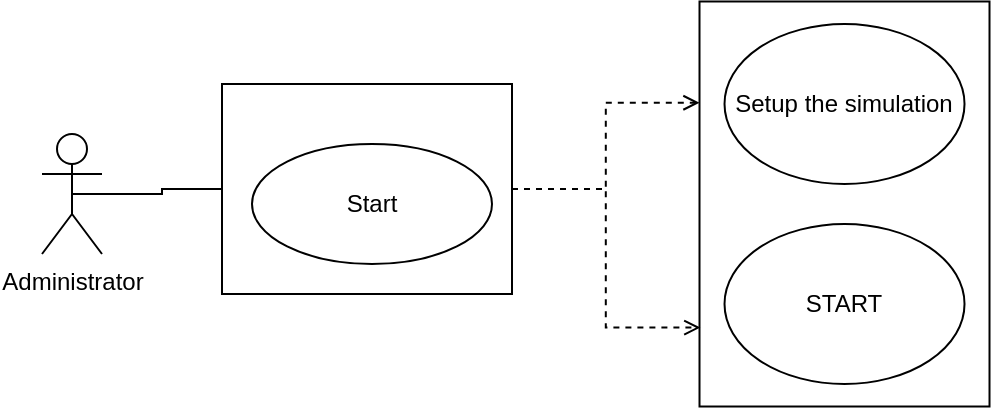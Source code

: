 <mxfile version="26.2.10">
  <diagram name="Pagină-1" id="bUPrMf2DZysh9TfSNZ8I">
    <mxGraphModel dx="927" dy="1660" grid="1" gridSize="10" guides="1" tooltips="1" connect="1" arrows="1" fold="1" page="1" pageScale="1" pageWidth="827" pageHeight="1169" math="0" shadow="0">
      <root>
        <mxCell id="0" />
        <mxCell id="1" parent="0" />
        <mxCell id="qmSy-Oy0e71p0wOUxL54-1" style="edgeStyle=orthogonalEdgeStyle;rounded=0;orthogonalLoop=1;jettySize=auto;html=1;exitX=0.5;exitY=0.5;exitDx=0;exitDy=0;exitPerimeter=0;entryX=0.5;entryY=1;entryDx=0;entryDy=0;endArrow=none;startFill=0;" edge="1" parent="1" source="qmSy-Oy0e71p0wOUxL54-2" target="qmSy-Oy0e71p0wOUxL54-3">
          <mxGeometry relative="1" as="geometry" />
        </mxCell>
        <mxCell id="qmSy-Oy0e71p0wOUxL54-2" value="Administrator" style="shape=umlActor;verticalLabelPosition=bottom;verticalAlign=top;html=1;outlineConnect=0;" vertex="1" parent="1">
          <mxGeometry x="200" y="15" width="30" height="60" as="geometry" />
        </mxCell>
        <mxCell id="qmSy-Oy0e71p0wOUxL54-35" style="edgeStyle=orthogonalEdgeStyle;rounded=0;orthogonalLoop=1;jettySize=auto;html=1;exitX=0.5;exitY=0;exitDx=0;exitDy=0;entryX=0.25;entryY=1;entryDx=0;entryDy=0;dashed=1;endArrow=open;endFill=0;" edge="1" parent="1" source="qmSy-Oy0e71p0wOUxL54-3" target="qmSy-Oy0e71p0wOUxL54-32">
          <mxGeometry relative="1" as="geometry" />
        </mxCell>
        <mxCell id="qmSy-Oy0e71p0wOUxL54-3" value="" style="rounded=0;whiteSpace=wrap;html=1;rotation=90;" vertex="1" parent="1">
          <mxGeometry x="310" y="-30" width="105" height="145" as="geometry" />
        </mxCell>
        <mxCell id="qmSy-Oy0e71p0wOUxL54-6" value="Start" style="ellipse;whiteSpace=wrap;html=1;" vertex="1" parent="1">
          <mxGeometry x="305" y="20" width="120" height="60" as="geometry" />
        </mxCell>
        <mxCell id="qmSy-Oy0e71p0wOUxL54-32" value="" style="rounded=0;whiteSpace=wrap;html=1;rotation=90;" vertex="1" parent="1">
          <mxGeometry x="500" y="-22.5" width="202.51" height="145" as="geometry" />
        </mxCell>
        <mxCell id="qmSy-Oy0e71p0wOUxL54-33" value="START" style="ellipse;whiteSpace=wrap;html=1;" vertex="1" parent="1">
          <mxGeometry x="541.26" y="60" width="120" height="80" as="geometry" />
        </mxCell>
        <mxCell id="qmSy-Oy0e71p0wOUxL54-34" value="Setup the simulation" style="ellipse;whiteSpace=wrap;html=1;" vertex="1" parent="1">
          <mxGeometry x="541.26" y="-40" width="120" height="80" as="geometry" />
        </mxCell>
        <mxCell id="qmSy-Oy0e71p0wOUxL54-36" style="edgeStyle=orthogonalEdgeStyle;rounded=0;orthogonalLoop=1;jettySize=auto;html=1;exitX=0.5;exitY=0;exitDx=0;exitDy=0;entryX=0.805;entryY=0.997;entryDx=0;entryDy=0;entryPerimeter=0;dashed=1;endArrow=open;endFill=0;" edge="1" parent="1" source="qmSy-Oy0e71p0wOUxL54-3" target="qmSy-Oy0e71p0wOUxL54-32">
          <mxGeometry relative="1" as="geometry" />
        </mxCell>
      </root>
    </mxGraphModel>
  </diagram>
</mxfile>
